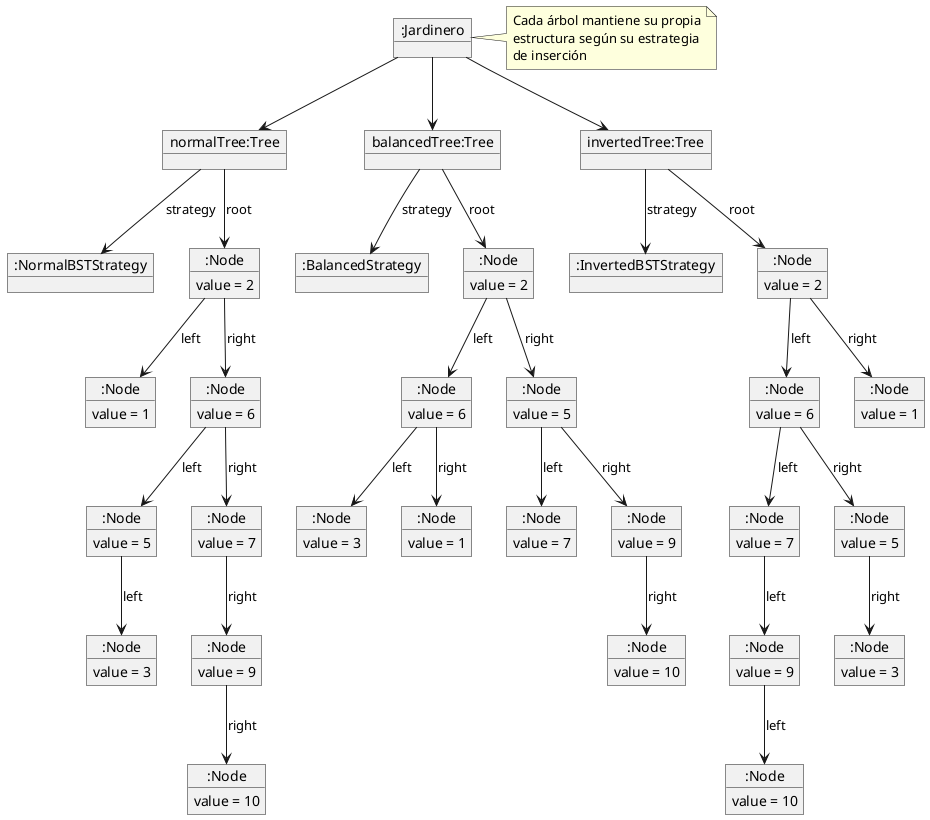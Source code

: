 @startuml

object ":Jardinero" as jardinero

object "normalTree:Tree" as tree1 
object "balancedTree:Tree" as tree2 
object "invertedTree:Tree" as tree3 

object ":NormalBSTStrategy" as strat1
object ":BalancedStrategy" as strat2
object ":InvertedBSTStrategy" as strat3

object ":Node" as n1_1 {
    value = 2
}
object ":Node" as n1_2 {
    value = 1
}
object ":Node" as n1_3 {
    value = 6
}
object ":Node" as n1_4 {
    value = 5
}
object ":Node" as n1_5 {
    value = 7
}
object ":Node" as n1_6 {
    value = 3
}
object ":Node" as n1_7 {
    value = 9
}
object ":Node" as n1_8 {
    value = 10
}

object ":Node" as n2_1 {
    value = 2
}
object ":Node" as n2_2 {
    value = 6
}
object ":Node" as n2_3 {
    value = 5
}
object ":Node" as n2_4 {
    value = 3
}
object ":Node" as n2_5 {
    value = 7
}
object ":Node" as n2_6 {
    value = 1
}
object ":Node" as n2_7 {
    value = 9
}
object ":Node" as n2_8 {
    value = 10
}

object ":Node" as n3_1 {
    value = 2
}
object ":Node" as n3_2 {
    value = 6
}
object ":Node" as n3_3 {
    value = 1
}
object ":Node" as n3_4 {
    value = 7
}
object ":Node" as n3_5 {
    value = 5
}
object ":Node" as n3_6 {
    value = 9
}
object ":Node" as n3_7 {
    value = 3
}
object ":Node" as n3_8 {
    value = 10
}

jardinero --> tree1
jardinero --> tree2
jardinero --> tree3

tree1 --> strat1 : strategy
tree2 --> strat2 : strategy
tree3 --> strat3 : strategy

tree1 --> n1_1 : root
n1_1 --> n1_2 : left
n1_1 --> n1_3 : right
n1_3 --> n1_4 : left
n1_4 --> n1_6 : left
n1_3 --> n1_5 : right
n1_5 --> n1_7 : right
n1_7 --> n1_8 : right

tree2 --> n2_1 : root
n2_1 --> n2_2 : left
n2_2 --> n2_4 : left
n2_2 --> n2_6 : right
n2_1 --> n2_3 : right
n2_3 --> n2_5 : left
n2_3 --> n2_7 : right
n2_7 --> n2_8 : right

tree3 --> n3_1 : root
n3_1 --> n3_2 : left
n3_2 --> n3_4 : left
n3_4 --> n3_6 : left
n3_6 --> n3_8 : left
n3_2 --> n3_5 : right
n3_5 --> n3_7 : right
n3_1 --> n3_3 : right

note right of jardinero
  Cada árbol mantiene su propia
  estructura según su estrategia
  de inserción
end note

@enduml